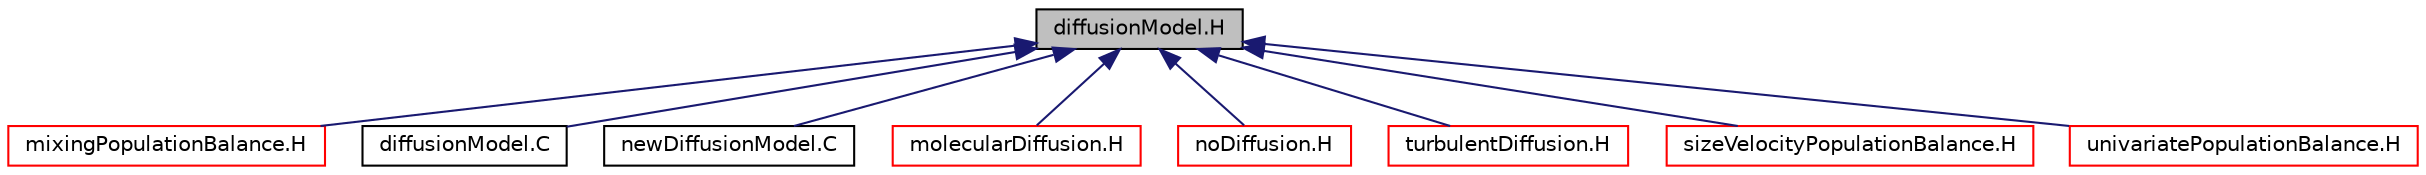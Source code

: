 digraph "diffusionModel.H"
{
  bgcolor="transparent";
  edge [fontname="Helvetica",fontsize="10",labelfontname="Helvetica",labelfontsize="10"];
  node [fontname="Helvetica",fontsize="10",shape=record];
  Node6 [label="diffusionModel.H",height=0.2,width=0.4,color="black", fillcolor="grey75", style="filled", fontcolor="black"];
  Node6 -> Node7 [dir="back",color="midnightblue",fontsize="10",style="solid",fontname="Helvetica"];
  Node7 [label="mixingPopulationBalance.H",height=0.2,width=0.4,color="red",URL="$a00383.html"];
  Node6 -> Node9 [dir="back",color="midnightblue",fontsize="10",style="solid",fontname="Helvetica"];
  Node9 [label="diffusionModel.C",height=0.2,width=0.4,color="black",URL="$a00572.html"];
  Node6 -> Node10 [dir="back",color="midnightblue",fontsize="10",style="solid",fontname="Helvetica"];
  Node10 [label="newDiffusionModel.C",height=0.2,width=0.4,color="black",URL="$a00578.html"];
  Node6 -> Node11 [dir="back",color="midnightblue",fontsize="10",style="solid",fontname="Helvetica"];
  Node11 [label="molecularDiffusion.H",height=0.2,width=0.4,color="red",URL="$a03627.html"];
  Node6 -> Node13 [dir="back",color="midnightblue",fontsize="10",style="solid",fontname="Helvetica"];
  Node13 [label="noDiffusion.H",height=0.2,width=0.4,color="red",URL="$a03705.html"];
  Node6 -> Node15 [dir="back",color="midnightblue",fontsize="10",style="solid",fontname="Helvetica"];
  Node15 [label="turbulentDiffusion.H",height=0.2,width=0.4,color="red",URL="$a04023.html"];
  Node6 -> Node17 [dir="back",color="midnightblue",fontsize="10",style="solid",fontname="Helvetica"];
  Node17 [label="sizeVelocityPopulationBalance.H",height=0.2,width=0.4,color="red",URL="$a00629.html"];
  Node6 -> Node19 [dir="back",color="midnightblue",fontsize="10",style="solid",fontname="Helvetica"];
  Node19 [label="univariatePopulationBalance.H",height=0.2,width=0.4,color="red",URL="$a00635.html"];
}
